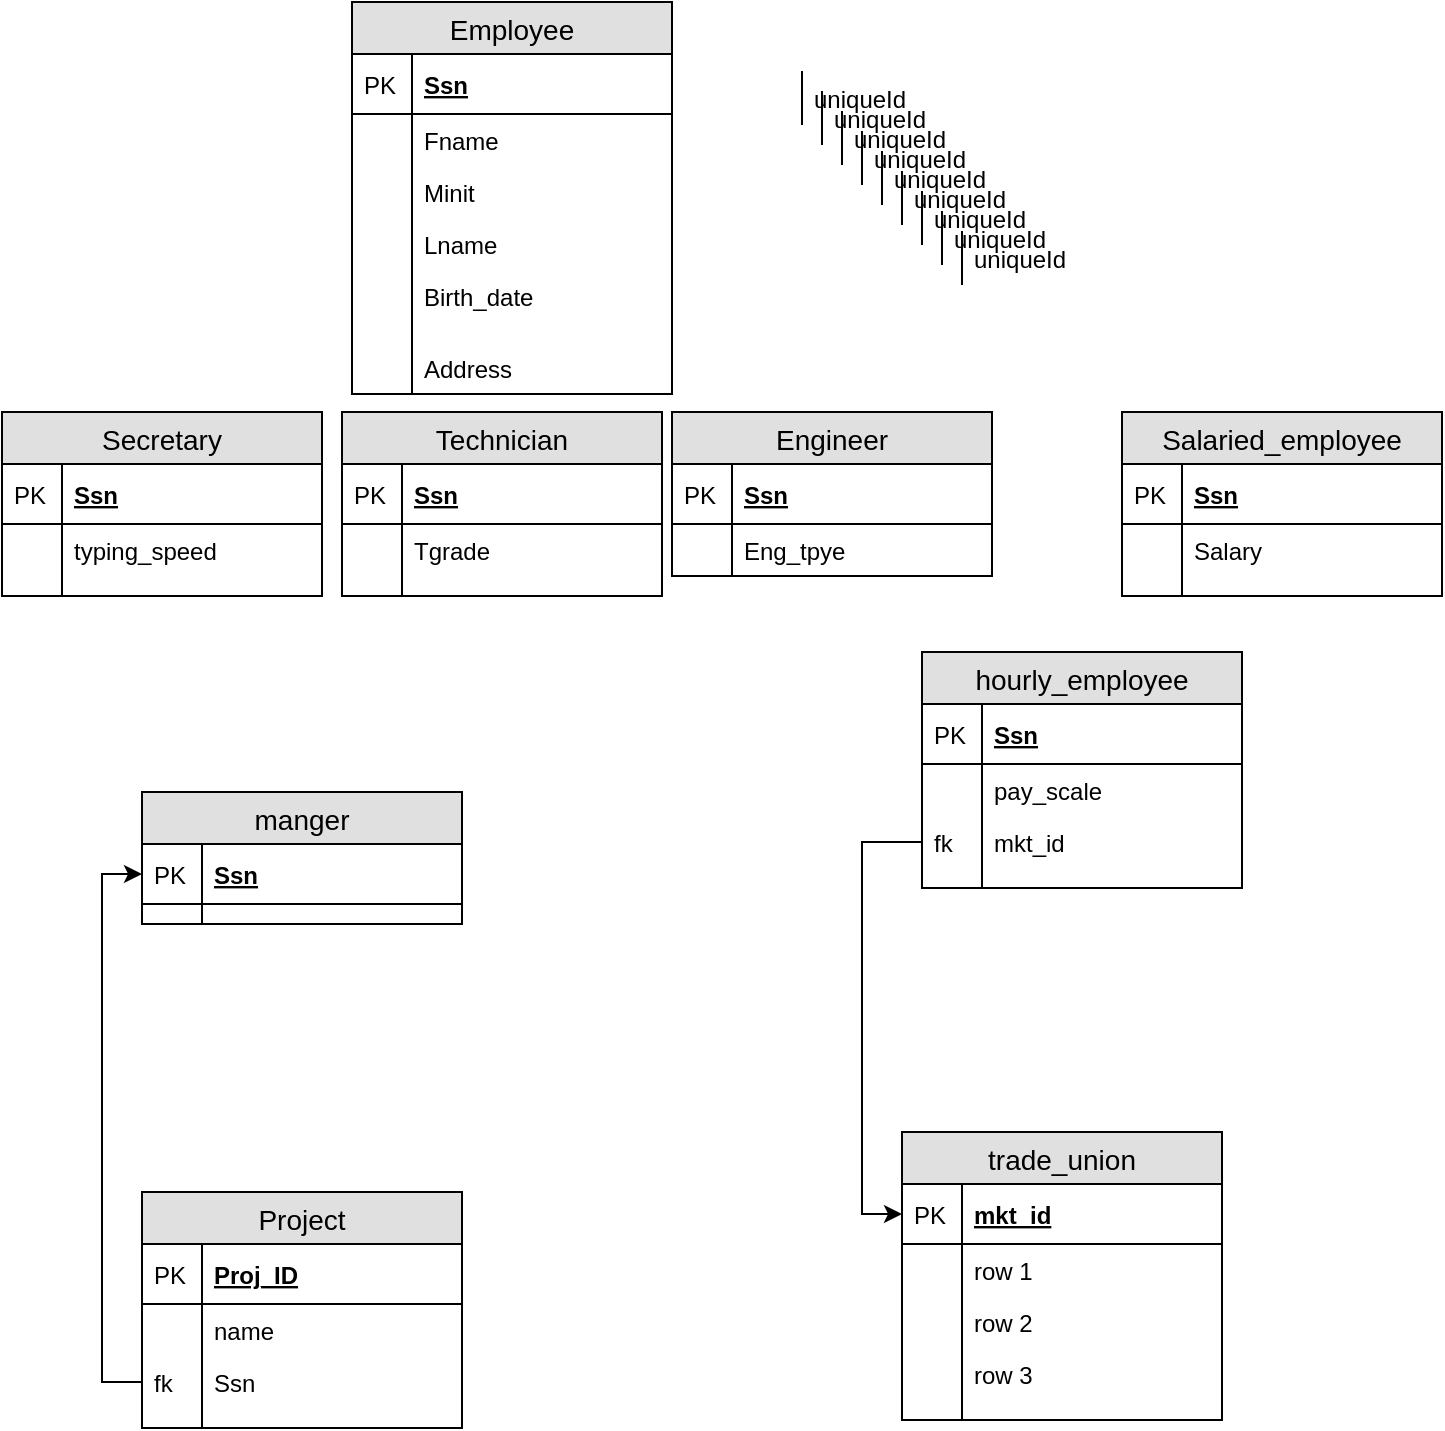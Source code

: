 <mxfile version="12.7.9" type="device"><diagram id="homAjFoGaXwYcUjRiEZt" name="Page-1"><mxGraphModel dx="1221" dy="625" grid="1" gridSize="10" guides="1" tooltips="1" connect="1" arrows="1" fold="1" page="1" pageScale="1" pageWidth="850" pageHeight="1100" math="0" shadow="0"><root><mxCell id="0"/><mxCell id="1" parent="0"/><mxCell id="cnohMmCDXi2GNdeN6Htg-5" value="Employee" style="swimlane;fontStyle=0;childLayout=stackLayout;horizontal=1;startSize=26;fillColor=#e0e0e0;horizontalStack=0;resizeParent=1;resizeParentMax=0;resizeLast=0;collapsible=1;marginBottom=0;swimlaneFillColor=#ffffff;align=center;fontSize=14;" vertex="1" parent="1"><mxGeometry x="185" y="225" width="160" height="196" as="geometry"/></mxCell><mxCell id="cnohMmCDXi2GNdeN6Htg-6" value="Ssn" style="shape=partialRectangle;top=0;left=0;right=0;bottom=1;align=left;verticalAlign=middle;fillColor=none;spacingLeft=34;spacingRight=4;overflow=hidden;rotatable=0;points=[[0,0.5],[1,0.5]];portConstraint=eastwest;dropTarget=0;fontStyle=5;fontSize=12;" vertex="1" parent="cnohMmCDXi2GNdeN6Htg-5"><mxGeometry y="26" width="160" height="30" as="geometry"/></mxCell><mxCell id="cnohMmCDXi2GNdeN6Htg-7" value="PK" style="shape=partialRectangle;top=0;left=0;bottom=0;fillColor=none;align=left;verticalAlign=middle;spacingLeft=4;spacingRight=4;overflow=hidden;rotatable=0;points=[];portConstraint=eastwest;part=1;fontSize=12;" vertex="1" connectable="0" parent="cnohMmCDXi2GNdeN6Htg-6"><mxGeometry width="30" height="30" as="geometry"/></mxCell><mxCell id="cnohMmCDXi2GNdeN6Htg-8" value="Fname" style="shape=partialRectangle;top=0;left=0;right=0;bottom=0;align=left;verticalAlign=top;fillColor=none;spacingLeft=34;spacingRight=4;overflow=hidden;rotatable=0;points=[[0,0.5],[1,0.5]];portConstraint=eastwest;dropTarget=0;fontSize=12;" vertex="1" parent="cnohMmCDXi2GNdeN6Htg-5"><mxGeometry y="56" width="160" height="26" as="geometry"/></mxCell><mxCell id="cnohMmCDXi2GNdeN6Htg-9" value="" style="shape=partialRectangle;top=0;left=0;bottom=0;fillColor=none;align=left;verticalAlign=top;spacingLeft=4;spacingRight=4;overflow=hidden;rotatable=0;points=[];portConstraint=eastwest;part=1;fontSize=12;" vertex="1" connectable="0" parent="cnohMmCDXi2GNdeN6Htg-8"><mxGeometry width="30" height="26" as="geometry"/></mxCell><mxCell id="cnohMmCDXi2GNdeN6Htg-10" value="Minit" style="shape=partialRectangle;top=0;left=0;right=0;bottom=0;align=left;verticalAlign=top;fillColor=none;spacingLeft=34;spacingRight=4;overflow=hidden;rotatable=0;points=[[0,0.5],[1,0.5]];portConstraint=eastwest;dropTarget=0;fontSize=12;" vertex="1" parent="cnohMmCDXi2GNdeN6Htg-5"><mxGeometry y="82" width="160" height="26" as="geometry"/></mxCell><mxCell id="cnohMmCDXi2GNdeN6Htg-11" value="" style="shape=partialRectangle;top=0;left=0;bottom=0;fillColor=none;align=left;verticalAlign=top;spacingLeft=4;spacingRight=4;overflow=hidden;rotatable=0;points=[];portConstraint=eastwest;part=1;fontSize=12;" vertex="1" connectable="0" parent="cnohMmCDXi2GNdeN6Htg-10"><mxGeometry width="30" height="26" as="geometry"/></mxCell><mxCell id="cnohMmCDXi2GNdeN6Htg-12" value="Lname" style="shape=partialRectangle;top=0;left=0;right=0;bottom=0;align=left;verticalAlign=top;fillColor=none;spacingLeft=34;spacingRight=4;overflow=hidden;rotatable=0;points=[[0,0.5],[1,0.5]];portConstraint=eastwest;dropTarget=0;fontSize=12;" vertex="1" parent="cnohMmCDXi2GNdeN6Htg-5"><mxGeometry y="108" width="160" height="26" as="geometry"/></mxCell><mxCell id="cnohMmCDXi2GNdeN6Htg-13" value="" style="shape=partialRectangle;top=0;left=0;bottom=0;fillColor=none;align=left;verticalAlign=top;spacingLeft=4;spacingRight=4;overflow=hidden;rotatable=0;points=[];portConstraint=eastwest;part=1;fontSize=12;" vertex="1" connectable="0" parent="cnohMmCDXi2GNdeN6Htg-12"><mxGeometry width="30" height="26" as="geometry"/></mxCell><mxCell id="cnohMmCDXi2GNdeN6Htg-21" value="Birth_date" style="shape=partialRectangle;top=0;left=0;right=0;bottom=0;align=left;verticalAlign=top;fillColor=none;spacingLeft=34;spacingRight=4;overflow=hidden;rotatable=0;points=[[0,0.5],[1,0.5]];portConstraint=eastwest;dropTarget=0;fontSize=12;" vertex="1" parent="cnohMmCDXi2GNdeN6Htg-5"><mxGeometry y="134" width="160" height="26" as="geometry"/></mxCell><mxCell id="cnohMmCDXi2GNdeN6Htg-22" value="" style="shape=partialRectangle;top=0;left=0;bottom=0;fillColor=none;align=left;verticalAlign=top;spacingLeft=4;spacingRight=4;overflow=hidden;rotatable=0;points=[];portConstraint=eastwest;part=1;fontSize=12;" vertex="1" connectable="0" parent="cnohMmCDXi2GNdeN6Htg-21"><mxGeometry width="30" height="26" as="geometry"/></mxCell><mxCell id="cnohMmCDXi2GNdeN6Htg-14" value="" style="shape=partialRectangle;top=0;left=0;right=0;bottom=0;align=left;verticalAlign=top;fillColor=none;spacingLeft=34;spacingRight=4;overflow=hidden;rotatable=0;points=[[0,0.5],[1,0.5]];portConstraint=eastwest;dropTarget=0;fontSize=12;" vertex="1" parent="cnohMmCDXi2GNdeN6Htg-5"><mxGeometry y="160" width="160" height="10" as="geometry"/></mxCell><mxCell id="cnohMmCDXi2GNdeN6Htg-15" value="" style="shape=partialRectangle;top=0;left=0;bottom=0;fillColor=none;align=left;verticalAlign=top;spacingLeft=4;spacingRight=4;overflow=hidden;rotatable=0;points=[];portConstraint=eastwest;part=1;fontSize=12;" vertex="1" connectable="0" parent="cnohMmCDXi2GNdeN6Htg-14"><mxGeometry width="30" height="10" as="geometry"/></mxCell><mxCell id="cnohMmCDXi2GNdeN6Htg-41" value="Address" style="shape=partialRectangle;top=0;left=0;right=0;bottom=0;align=left;verticalAlign=top;fillColor=none;spacingLeft=34;spacingRight=4;overflow=hidden;rotatable=0;points=[[0,0.5],[1,0.5]];portConstraint=eastwest;dropTarget=0;fontSize=12;" vertex="1" parent="cnohMmCDXi2GNdeN6Htg-5"><mxGeometry y="170" width="160" height="26" as="geometry"/></mxCell><mxCell id="cnohMmCDXi2GNdeN6Htg-42" value="" style="shape=partialRectangle;top=0;left=0;bottom=0;fillColor=none;align=left;verticalAlign=top;spacingLeft=4;spacingRight=4;overflow=hidden;rotatable=0;points=[];portConstraint=eastwest;part=1;fontSize=12;" vertex="1" connectable="0" parent="cnohMmCDXi2GNdeN6Htg-41"><mxGeometry width="30" height="26" as="geometry"/></mxCell><mxCell id="cnohMmCDXi2GNdeN6Htg-23" value="uniqueId" style="shape=partialRectangle;top=0;left=0;right=0;bottom=0;align=left;verticalAlign=top;fillColor=none;spacingLeft=34;spacingRight=4;overflow=hidden;rotatable=0;points=[[0,0.5],[1,0.5]];portConstraint=eastwest;dropTarget=0;fontSize=12;" vertex="1" parent="1"><mxGeometry x="380" y="260" width="90" height="26" as="geometry"/></mxCell><mxCell id="cnohMmCDXi2GNdeN6Htg-24" value="" style="shape=partialRectangle;top=0;left=0;bottom=0;fillColor=none;align=left;verticalAlign=top;spacingLeft=4;spacingRight=4;overflow=hidden;rotatable=0;points=[];portConstraint=eastwest;part=1;fontSize=12;" vertex="1" connectable="0" parent="cnohMmCDXi2GNdeN6Htg-23"><mxGeometry width="30" height="26" as="geometry"/></mxCell><mxCell id="cnohMmCDXi2GNdeN6Htg-25" value="uniqueId" style="shape=partialRectangle;top=0;left=0;right=0;bottom=0;align=left;verticalAlign=top;fillColor=none;spacingLeft=34;spacingRight=4;overflow=hidden;rotatable=0;points=[[0,0.5],[1,0.5]];portConstraint=eastwest;dropTarget=0;fontSize=12;" vertex="1" parent="1"><mxGeometry x="390" y="270" width="90" height="26" as="geometry"/></mxCell><mxCell id="cnohMmCDXi2GNdeN6Htg-26" value="" style="shape=partialRectangle;top=0;left=0;bottom=0;fillColor=none;align=left;verticalAlign=top;spacingLeft=4;spacingRight=4;overflow=hidden;rotatable=0;points=[];portConstraint=eastwest;part=1;fontSize=12;" vertex="1" connectable="0" parent="cnohMmCDXi2GNdeN6Htg-25"><mxGeometry width="30" height="26" as="geometry"/></mxCell><mxCell id="cnohMmCDXi2GNdeN6Htg-27" value="uniqueId" style="shape=partialRectangle;top=0;left=0;right=0;bottom=0;align=left;verticalAlign=top;fillColor=none;spacingLeft=34;spacingRight=4;overflow=hidden;rotatable=0;points=[[0,0.5],[1,0.5]];portConstraint=eastwest;dropTarget=0;fontSize=12;" vertex="1" parent="1"><mxGeometry x="400" y="280" width="90" height="26" as="geometry"/></mxCell><mxCell id="cnohMmCDXi2GNdeN6Htg-28" value="" style="shape=partialRectangle;top=0;left=0;bottom=0;fillColor=none;align=left;verticalAlign=top;spacingLeft=4;spacingRight=4;overflow=hidden;rotatable=0;points=[];portConstraint=eastwest;part=1;fontSize=12;" vertex="1" connectable="0" parent="cnohMmCDXi2GNdeN6Htg-27"><mxGeometry width="30" height="26" as="geometry"/></mxCell><mxCell id="cnohMmCDXi2GNdeN6Htg-29" value="uniqueId" style="shape=partialRectangle;top=0;left=0;right=0;bottom=0;align=left;verticalAlign=top;fillColor=none;spacingLeft=34;spacingRight=4;overflow=hidden;rotatable=0;points=[[0,0.5],[1,0.5]];portConstraint=eastwest;dropTarget=0;fontSize=12;" vertex="1" parent="1"><mxGeometry x="410" y="290" width="90" height="26" as="geometry"/></mxCell><mxCell id="cnohMmCDXi2GNdeN6Htg-30" value="" style="shape=partialRectangle;top=0;left=0;bottom=0;fillColor=none;align=left;verticalAlign=top;spacingLeft=4;spacingRight=4;overflow=hidden;rotatable=0;points=[];portConstraint=eastwest;part=1;fontSize=12;" vertex="1" connectable="0" parent="cnohMmCDXi2GNdeN6Htg-29"><mxGeometry width="30" height="26" as="geometry"/></mxCell><mxCell id="cnohMmCDXi2GNdeN6Htg-31" value="uniqueId" style="shape=partialRectangle;top=0;left=0;right=0;bottom=0;align=left;verticalAlign=top;fillColor=none;spacingLeft=34;spacingRight=4;overflow=hidden;rotatable=0;points=[[0,0.5],[1,0.5]];portConstraint=eastwest;dropTarget=0;fontSize=12;" vertex="1" parent="1"><mxGeometry x="420" y="300" width="90" height="26" as="geometry"/></mxCell><mxCell id="cnohMmCDXi2GNdeN6Htg-32" value="" style="shape=partialRectangle;top=0;left=0;bottom=0;fillColor=none;align=left;verticalAlign=top;spacingLeft=4;spacingRight=4;overflow=hidden;rotatable=0;points=[];portConstraint=eastwest;part=1;fontSize=12;" vertex="1" connectable="0" parent="cnohMmCDXi2GNdeN6Htg-31"><mxGeometry width="30" height="26" as="geometry"/></mxCell><mxCell id="cnohMmCDXi2GNdeN6Htg-33" value="uniqueId" style="shape=partialRectangle;top=0;left=0;right=0;bottom=0;align=left;verticalAlign=top;fillColor=none;spacingLeft=34;spacingRight=4;overflow=hidden;rotatable=0;points=[[0,0.5],[1,0.5]];portConstraint=eastwest;dropTarget=0;fontSize=12;" vertex="1" parent="1"><mxGeometry x="430" y="310" width="90" height="26" as="geometry"/></mxCell><mxCell id="cnohMmCDXi2GNdeN6Htg-34" value="" style="shape=partialRectangle;top=0;left=0;bottom=0;fillColor=none;align=left;verticalAlign=top;spacingLeft=4;spacingRight=4;overflow=hidden;rotatable=0;points=[];portConstraint=eastwest;part=1;fontSize=12;" vertex="1" connectable="0" parent="cnohMmCDXi2GNdeN6Htg-33"><mxGeometry width="30" height="26" as="geometry"/></mxCell><mxCell id="cnohMmCDXi2GNdeN6Htg-35" value="uniqueId" style="shape=partialRectangle;top=0;left=0;right=0;bottom=0;align=left;verticalAlign=top;fillColor=none;spacingLeft=34;spacingRight=4;overflow=hidden;rotatable=0;points=[[0,0.5],[1,0.5]];portConstraint=eastwest;dropTarget=0;fontSize=12;" vertex="1" parent="1"><mxGeometry x="440" y="320" width="90" height="26" as="geometry"/></mxCell><mxCell id="cnohMmCDXi2GNdeN6Htg-36" value="" style="shape=partialRectangle;top=0;left=0;bottom=0;fillColor=none;align=left;verticalAlign=top;spacingLeft=4;spacingRight=4;overflow=hidden;rotatable=0;points=[];portConstraint=eastwest;part=1;fontSize=12;" vertex="1" connectable="0" parent="cnohMmCDXi2GNdeN6Htg-35"><mxGeometry width="30" height="26" as="geometry"/></mxCell><mxCell id="cnohMmCDXi2GNdeN6Htg-37" value="uniqueId" style="shape=partialRectangle;top=0;left=0;right=0;bottom=0;align=left;verticalAlign=top;fillColor=none;spacingLeft=34;spacingRight=4;overflow=hidden;rotatable=0;points=[[0,0.5],[1,0.5]];portConstraint=eastwest;dropTarget=0;fontSize=12;" vertex="1" parent="1"><mxGeometry x="450" y="330" width="90" height="26" as="geometry"/></mxCell><mxCell id="cnohMmCDXi2GNdeN6Htg-38" value="" style="shape=partialRectangle;top=0;left=0;bottom=0;fillColor=none;align=left;verticalAlign=top;spacingLeft=4;spacingRight=4;overflow=hidden;rotatable=0;points=[];portConstraint=eastwest;part=1;fontSize=12;" vertex="1" connectable="0" parent="cnohMmCDXi2GNdeN6Htg-37"><mxGeometry width="30" height="26" as="geometry"/></mxCell><mxCell id="cnohMmCDXi2GNdeN6Htg-39" value="uniqueId" style="shape=partialRectangle;top=0;left=0;right=0;bottom=0;align=left;verticalAlign=top;fillColor=none;spacingLeft=34;spacingRight=4;overflow=hidden;rotatable=0;points=[[0,0.5],[1,0.5]];portConstraint=eastwest;dropTarget=0;fontSize=12;" vertex="1" parent="1"><mxGeometry x="460" y="340" width="90" height="26" as="geometry"/></mxCell><mxCell id="cnohMmCDXi2GNdeN6Htg-40" value="" style="shape=partialRectangle;top=0;left=0;bottom=0;fillColor=none;align=left;verticalAlign=top;spacingLeft=4;spacingRight=4;overflow=hidden;rotatable=0;points=[];portConstraint=eastwest;part=1;fontSize=12;" vertex="1" connectable="0" parent="cnohMmCDXi2GNdeN6Htg-39"><mxGeometry width="30" height="26" as="geometry"/></mxCell><mxCell id="cnohMmCDXi2GNdeN6Htg-43" value="Secretary" style="swimlane;fontStyle=0;childLayout=stackLayout;horizontal=1;startSize=26;fillColor=#e0e0e0;horizontalStack=0;resizeParent=1;resizeParentMax=0;resizeLast=0;collapsible=1;marginBottom=0;swimlaneFillColor=#ffffff;align=center;fontSize=14;" vertex="1" parent="1"><mxGeometry x="10" y="430" width="160" height="92" as="geometry"/></mxCell><mxCell id="cnohMmCDXi2GNdeN6Htg-44" value="Ssn" style="shape=partialRectangle;top=0;left=0;right=0;bottom=1;align=left;verticalAlign=middle;fillColor=none;spacingLeft=34;spacingRight=4;overflow=hidden;rotatable=0;points=[[0,0.5],[1,0.5]];portConstraint=eastwest;dropTarget=0;fontStyle=5;fontSize=12;" vertex="1" parent="cnohMmCDXi2GNdeN6Htg-43"><mxGeometry y="26" width="160" height="30" as="geometry"/></mxCell><mxCell id="cnohMmCDXi2GNdeN6Htg-45" value="PK" style="shape=partialRectangle;top=0;left=0;bottom=0;fillColor=none;align=left;verticalAlign=middle;spacingLeft=4;spacingRight=4;overflow=hidden;rotatable=0;points=[];portConstraint=eastwest;part=1;fontSize=12;" vertex="1" connectable="0" parent="cnohMmCDXi2GNdeN6Htg-44"><mxGeometry width="30" height="30" as="geometry"/></mxCell><mxCell id="cnohMmCDXi2GNdeN6Htg-46" value="typing_speed" style="shape=partialRectangle;top=0;left=0;right=0;bottom=0;align=left;verticalAlign=top;fillColor=none;spacingLeft=34;spacingRight=4;overflow=hidden;rotatable=0;points=[[0,0.5],[1,0.5]];portConstraint=eastwest;dropTarget=0;fontSize=12;" vertex="1" parent="cnohMmCDXi2GNdeN6Htg-43"><mxGeometry y="56" width="160" height="26" as="geometry"/></mxCell><mxCell id="cnohMmCDXi2GNdeN6Htg-47" value="" style="shape=partialRectangle;top=0;left=0;bottom=0;fillColor=none;align=left;verticalAlign=top;spacingLeft=4;spacingRight=4;overflow=hidden;rotatable=0;points=[];portConstraint=eastwest;part=1;fontSize=12;" vertex="1" connectable="0" parent="cnohMmCDXi2GNdeN6Htg-46"><mxGeometry width="30" height="26" as="geometry"/></mxCell><mxCell id="cnohMmCDXi2GNdeN6Htg-52" value="" style="shape=partialRectangle;top=0;left=0;right=0;bottom=0;align=left;verticalAlign=top;fillColor=none;spacingLeft=34;spacingRight=4;overflow=hidden;rotatable=0;points=[[0,0.5],[1,0.5]];portConstraint=eastwest;dropTarget=0;fontSize=12;" vertex="1" parent="cnohMmCDXi2GNdeN6Htg-43"><mxGeometry y="82" width="160" height="10" as="geometry"/></mxCell><mxCell id="cnohMmCDXi2GNdeN6Htg-53" value="" style="shape=partialRectangle;top=0;left=0;bottom=0;fillColor=none;align=left;verticalAlign=top;spacingLeft=4;spacingRight=4;overflow=hidden;rotatable=0;points=[];portConstraint=eastwest;part=1;fontSize=12;" vertex="1" connectable="0" parent="cnohMmCDXi2GNdeN6Htg-52"><mxGeometry width="30" height="10" as="geometry"/></mxCell><mxCell id="cnohMmCDXi2GNdeN6Htg-54" value="Technician" style="swimlane;fontStyle=0;childLayout=stackLayout;horizontal=1;startSize=26;fillColor=#e0e0e0;horizontalStack=0;resizeParent=1;resizeParentMax=0;resizeLast=0;collapsible=1;marginBottom=0;swimlaneFillColor=#ffffff;align=center;fontSize=14;" vertex="1" parent="1"><mxGeometry x="180" y="430" width="160" height="92" as="geometry"/></mxCell><mxCell id="cnohMmCDXi2GNdeN6Htg-55" value="Ssn" style="shape=partialRectangle;top=0;left=0;right=0;bottom=1;align=left;verticalAlign=middle;fillColor=none;spacingLeft=34;spacingRight=4;overflow=hidden;rotatable=0;points=[[0,0.5],[1,0.5]];portConstraint=eastwest;dropTarget=0;fontStyle=5;fontSize=12;" vertex="1" parent="cnohMmCDXi2GNdeN6Htg-54"><mxGeometry y="26" width="160" height="30" as="geometry"/></mxCell><mxCell id="cnohMmCDXi2GNdeN6Htg-56" value="PK" style="shape=partialRectangle;top=0;left=0;bottom=0;fillColor=none;align=left;verticalAlign=middle;spacingLeft=4;spacingRight=4;overflow=hidden;rotatable=0;points=[];portConstraint=eastwest;part=1;fontSize=12;" vertex="1" connectable="0" parent="cnohMmCDXi2GNdeN6Htg-55"><mxGeometry width="30" height="30" as="geometry"/></mxCell><mxCell id="cnohMmCDXi2GNdeN6Htg-57" value="Tgrade" style="shape=partialRectangle;top=0;left=0;right=0;bottom=0;align=left;verticalAlign=top;fillColor=none;spacingLeft=34;spacingRight=4;overflow=hidden;rotatable=0;points=[[0,0.5],[1,0.5]];portConstraint=eastwest;dropTarget=0;fontSize=12;" vertex="1" parent="cnohMmCDXi2GNdeN6Htg-54"><mxGeometry y="56" width="160" height="26" as="geometry"/></mxCell><mxCell id="cnohMmCDXi2GNdeN6Htg-58" value="" style="shape=partialRectangle;top=0;left=0;bottom=0;fillColor=none;align=left;verticalAlign=top;spacingLeft=4;spacingRight=4;overflow=hidden;rotatable=0;points=[];portConstraint=eastwest;part=1;fontSize=12;" vertex="1" connectable="0" parent="cnohMmCDXi2GNdeN6Htg-57"><mxGeometry width="30" height="26" as="geometry"/></mxCell><mxCell id="cnohMmCDXi2GNdeN6Htg-63" value="" style="shape=partialRectangle;top=0;left=0;right=0;bottom=0;align=left;verticalAlign=top;fillColor=none;spacingLeft=34;spacingRight=4;overflow=hidden;rotatable=0;points=[[0,0.5],[1,0.5]];portConstraint=eastwest;dropTarget=0;fontSize=12;" vertex="1" parent="cnohMmCDXi2GNdeN6Htg-54"><mxGeometry y="82" width="160" height="10" as="geometry"/></mxCell><mxCell id="cnohMmCDXi2GNdeN6Htg-64" value="" style="shape=partialRectangle;top=0;left=0;bottom=0;fillColor=none;align=left;verticalAlign=top;spacingLeft=4;spacingRight=4;overflow=hidden;rotatable=0;points=[];portConstraint=eastwest;part=1;fontSize=12;" vertex="1" connectable="0" parent="cnohMmCDXi2GNdeN6Htg-63"><mxGeometry width="30" height="10" as="geometry"/></mxCell><mxCell id="cnohMmCDXi2GNdeN6Htg-65" value="Engineer" style="swimlane;fontStyle=0;childLayout=stackLayout;horizontal=1;startSize=26;fillColor=#e0e0e0;horizontalStack=0;resizeParent=1;resizeParentMax=0;resizeLast=0;collapsible=1;marginBottom=0;swimlaneFillColor=#ffffff;align=center;fontSize=14;" vertex="1" parent="1"><mxGeometry x="345" y="430" width="160" height="82" as="geometry"/></mxCell><mxCell id="cnohMmCDXi2GNdeN6Htg-66" value="Ssn" style="shape=partialRectangle;top=0;left=0;right=0;bottom=1;align=left;verticalAlign=middle;fillColor=none;spacingLeft=34;spacingRight=4;overflow=hidden;rotatable=0;points=[[0,0.5],[1,0.5]];portConstraint=eastwest;dropTarget=0;fontStyle=5;fontSize=12;" vertex="1" parent="cnohMmCDXi2GNdeN6Htg-65"><mxGeometry y="26" width="160" height="30" as="geometry"/></mxCell><mxCell id="cnohMmCDXi2GNdeN6Htg-67" value="PK" style="shape=partialRectangle;top=0;left=0;bottom=0;fillColor=none;align=left;verticalAlign=middle;spacingLeft=4;spacingRight=4;overflow=hidden;rotatable=0;points=[];portConstraint=eastwest;part=1;fontSize=12;" vertex="1" connectable="0" parent="cnohMmCDXi2GNdeN6Htg-66"><mxGeometry width="30" height="30" as="geometry"/></mxCell><mxCell id="cnohMmCDXi2GNdeN6Htg-68" value="Eng_tpye" style="shape=partialRectangle;top=0;left=0;right=0;bottom=0;align=left;verticalAlign=top;fillColor=none;spacingLeft=34;spacingRight=4;overflow=hidden;rotatable=0;points=[[0,0.5],[1,0.5]];portConstraint=eastwest;dropTarget=0;fontSize=12;" vertex="1" parent="cnohMmCDXi2GNdeN6Htg-65"><mxGeometry y="56" width="160" height="26" as="geometry"/></mxCell><mxCell id="cnohMmCDXi2GNdeN6Htg-69" value="" style="shape=partialRectangle;top=0;left=0;bottom=0;fillColor=none;align=left;verticalAlign=top;spacingLeft=4;spacingRight=4;overflow=hidden;rotatable=0;points=[];portConstraint=eastwest;part=1;fontSize=12;" vertex="1" connectable="0" parent="cnohMmCDXi2GNdeN6Htg-68"><mxGeometry width="30" height="26" as="geometry"/></mxCell><mxCell id="cnohMmCDXi2GNdeN6Htg-80" value="Salaried_employee" style="swimlane;fontStyle=0;childLayout=stackLayout;horizontal=1;startSize=26;fillColor=#e0e0e0;horizontalStack=0;resizeParent=1;resizeParentMax=0;resizeLast=0;collapsible=1;marginBottom=0;swimlaneFillColor=#ffffff;align=center;fontSize=14;" vertex="1" parent="1"><mxGeometry x="570" y="430" width="160" height="92" as="geometry"/></mxCell><mxCell id="cnohMmCDXi2GNdeN6Htg-81" value="Ssn" style="shape=partialRectangle;top=0;left=0;right=0;bottom=1;align=left;verticalAlign=middle;fillColor=none;spacingLeft=34;spacingRight=4;overflow=hidden;rotatable=0;points=[[0,0.5],[1,0.5]];portConstraint=eastwest;dropTarget=0;fontStyle=5;fontSize=12;" vertex="1" parent="cnohMmCDXi2GNdeN6Htg-80"><mxGeometry y="26" width="160" height="30" as="geometry"/></mxCell><mxCell id="cnohMmCDXi2GNdeN6Htg-82" value="PK" style="shape=partialRectangle;top=0;left=0;bottom=0;fillColor=none;align=left;verticalAlign=middle;spacingLeft=4;spacingRight=4;overflow=hidden;rotatable=0;points=[];portConstraint=eastwest;part=1;fontSize=12;" vertex="1" connectable="0" parent="cnohMmCDXi2GNdeN6Htg-81"><mxGeometry width="30" height="30" as="geometry"/></mxCell><mxCell id="cnohMmCDXi2GNdeN6Htg-83" value="Salary" style="shape=partialRectangle;top=0;left=0;right=0;bottom=0;align=left;verticalAlign=top;fillColor=none;spacingLeft=34;spacingRight=4;overflow=hidden;rotatable=0;points=[[0,0.5],[1,0.5]];portConstraint=eastwest;dropTarget=0;fontSize=12;" vertex="1" parent="cnohMmCDXi2GNdeN6Htg-80"><mxGeometry y="56" width="160" height="26" as="geometry"/></mxCell><mxCell id="cnohMmCDXi2GNdeN6Htg-84" value="" style="shape=partialRectangle;top=0;left=0;bottom=0;fillColor=none;align=left;verticalAlign=top;spacingLeft=4;spacingRight=4;overflow=hidden;rotatable=0;points=[];portConstraint=eastwest;part=1;fontSize=12;" vertex="1" connectable="0" parent="cnohMmCDXi2GNdeN6Htg-83"><mxGeometry width="30" height="26" as="geometry"/></mxCell><mxCell id="cnohMmCDXi2GNdeN6Htg-89" value="" style="shape=partialRectangle;top=0;left=0;right=0;bottom=0;align=left;verticalAlign=top;fillColor=none;spacingLeft=34;spacingRight=4;overflow=hidden;rotatable=0;points=[[0,0.5],[1,0.5]];portConstraint=eastwest;dropTarget=0;fontSize=12;" vertex="1" parent="cnohMmCDXi2GNdeN6Htg-80"><mxGeometry y="82" width="160" height="10" as="geometry"/></mxCell><mxCell id="cnohMmCDXi2GNdeN6Htg-90" value="" style="shape=partialRectangle;top=0;left=0;bottom=0;fillColor=none;align=left;verticalAlign=top;spacingLeft=4;spacingRight=4;overflow=hidden;rotatable=0;points=[];portConstraint=eastwest;part=1;fontSize=12;" vertex="1" connectable="0" parent="cnohMmCDXi2GNdeN6Htg-89"><mxGeometry width="30" height="10" as="geometry"/></mxCell><mxCell id="cnohMmCDXi2GNdeN6Htg-91" value="hourly_employee" style="swimlane;fontStyle=0;childLayout=stackLayout;horizontal=1;startSize=26;fillColor=#e0e0e0;horizontalStack=0;resizeParent=1;resizeParentMax=0;resizeLast=0;collapsible=1;marginBottom=0;swimlaneFillColor=#ffffff;align=center;fontSize=14;" vertex="1" parent="1"><mxGeometry x="470" y="550" width="160" height="118" as="geometry"/></mxCell><mxCell id="cnohMmCDXi2GNdeN6Htg-92" value="Ssn" style="shape=partialRectangle;top=0;left=0;right=0;bottom=1;align=left;verticalAlign=middle;fillColor=none;spacingLeft=34;spacingRight=4;overflow=hidden;rotatable=0;points=[[0,0.5],[1,0.5]];portConstraint=eastwest;dropTarget=0;fontStyle=5;fontSize=12;" vertex="1" parent="cnohMmCDXi2GNdeN6Htg-91"><mxGeometry y="26" width="160" height="30" as="geometry"/></mxCell><mxCell id="cnohMmCDXi2GNdeN6Htg-93" value="PK" style="shape=partialRectangle;top=0;left=0;bottom=0;fillColor=none;align=left;verticalAlign=middle;spacingLeft=4;spacingRight=4;overflow=hidden;rotatable=0;points=[];portConstraint=eastwest;part=1;fontSize=12;" vertex="1" connectable="0" parent="cnohMmCDXi2GNdeN6Htg-92"><mxGeometry width="30" height="30" as="geometry"/></mxCell><mxCell id="cnohMmCDXi2GNdeN6Htg-94" value="pay_scale" style="shape=partialRectangle;top=0;left=0;right=0;bottom=0;align=left;verticalAlign=top;fillColor=none;spacingLeft=34;spacingRight=4;overflow=hidden;rotatable=0;points=[[0,0.5],[1,0.5]];portConstraint=eastwest;dropTarget=0;fontSize=12;" vertex="1" parent="cnohMmCDXi2GNdeN6Htg-91"><mxGeometry y="56" width="160" height="26" as="geometry"/></mxCell><mxCell id="cnohMmCDXi2GNdeN6Htg-95" value="" style="shape=partialRectangle;top=0;left=0;bottom=0;fillColor=none;align=left;verticalAlign=top;spacingLeft=4;spacingRight=4;overflow=hidden;rotatable=0;points=[];portConstraint=eastwest;part=1;fontSize=12;" vertex="1" connectable="0" parent="cnohMmCDXi2GNdeN6Htg-94"><mxGeometry width="30" height="26" as="geometry"/></mxCell><mxCell id="cnohMmCDXi2GNdeN6Htg-96" value="mkt_id" style="shape=partialRectangle;top=0;left=0;right=0;bottom=0;align=left;verticalAlign=top;fillColor=none;spacingLeft=34;spacingRight=4;overflow=hidden;rotatable=0;points=[[0,0.5],[1,0.5]];portConstraint=eastwest;dropTarget=0;fontSize=12;" vertex="1" parent="cnohMmCDXi2GNdeN6Htg-91"><mxGeometry y="82" width="160" height="26" as="geometry"/></mxCell><mxCell id="cnohMmCDXi2GNdeN6Htg-97" value="fk" style="shape=partialRectangle;top=0;left=0;bottom=0;fillColor=none;align=left;verticalAlign=top;spacingLeft=4;spacingRight=4;overflow=hidden;rotatable=0;points=[];portConstraint=eastwest;part=1;fontSize=12;" vertex="1" connectable="0" parent="cnohMmCDXi2GNdeN6Htg-96"><mxGeometry width="30" height="26" as="geometry"/></mxCell><mxCell id="cnohMmCDXi2GNdeN6Htg-100" value="" style="shape=partialRectangle;top=0;left=0;right=0;bottom=0;align=left;verticalAlign=top;fillColor=none;spacingLeft=34;spacingRight=4;overflow=hidden;rotatable=0;points=[[0,0.5],[1,0.5]];portConstraint=eastwest;dropTarget=0;fontSize=12;" vertex="1" parent="cnohMmCDXi2GNdeN6Htg-91"><mxGeometry y="108" width="160" height="10" as="geometry"/></mxCell><mxCell id="cnohMmCDXi2GNdeN6Htg-101" value="" style="shape=partialRectangle;top=0;left=0;bottom=0;fillColor=none;align=left;verticalAlign=top;spacingLeft=4;spacingRight=4;overflow=hidden;rotatable=0;points=[];portConstraint=eastwest;part=1;fontSize=12;" vertex="1" connectable="0" parent="cnohMmCDXi2GNdeN6Htg-100"><mxGeometry width="30" height="10" as="geometry"/></mxCell><mxCell id="cnohMmCDXi2GNdeN6Htg-102" value="trade_union" style="swimlane;fontStyle=0;childLayout=stackLayout;horizontal=1;startSize=26;fillColor=#e0e0e0;horizontalStack=0;resizeParent=1;resizeParentMax=0;resizeLast=0;collapsible=1;marginBottom=0;swimlaneFillColor=#ffffff;align=center;fontSize=14;" vertex="1" parent="1"><mxGeometry x="460" y="790" width="160" height="144" as="geometry"/></mxCell><mxCell id="cnohMmCDXi2GNdeN6Htg-103" value="mkt_id" style="shape=partialRectangle;top=0;left=0;right=0;bottom=1;align=left;verticalAlign=middle;fillColor=none;spacingLeft=34;spacingRight=4;overflow=hidden;rotatable=0;points=[[0,0.5],[1,0.5]];portConstraint=eastwest;dropTarget=0;fontStyle=5;fontSize=12;" vertex="1" parent="cnohMmCDXi2GNdeN6Htg-102"><mxGeometry y="26" width="160" height="30" as="geometry"/></mxCell><mxCell id="cnohMmCDXi2GNdeN6Htg-104" value="PK" style="shape=partialRectangle;top=0;left=0;bottom=0;fillColor=none;align=left;verticalAlign=middle;spacingLeft=4;spacingRight=4;overflow=hidden;rotatable=0;points=[];portConstraint=eastwest;part=1;fontSize=12;" vertex="1" connectable="0" parent="cnohMmCDXi2GNdeN6Htg-103"><mxGeometry width="30" height="30" as="geometry"/></mxCell><mxCell id="cnohMmCDXi2GNdeN6Htg-105" value="row 1" style="shape=partialRectangle;top=0;left=0;right=0;bottom=0;align=left;verticalAlign=top;fillColor=none;spacingLeft=34;spacingRight=4;overflow=hidden;rotatable=0;points=[[0,0.5],[1,0.5]];portConstraint=eastwest;dropTarget=0;fontSize=12;" vertex="1" parent="cnohMmCDXi2GNdeN6Htg-102"><mxGeometry y="56" width="160" height="26" as="geometry"/></mxCell><mxCell id="cnohMmCDXi2GNdeN6Htg-106" value="" style="shape=partialRectangle;top=0;left=0;bottom=0;fillColor=none;align=left;verticalAlign=top;spacingLeft=4;spacingRight=4;overflow=hidden;rotatable=0;points=[];portConstraint=eastwest;part=1;fontSize=12;" vertex="1" connectable="0" parent="cnohMmCDXi2GNdeN6Htg-105"><mxGeometry width="30" height="26" as="geometry"/></mxCell><mxCell id="cnohMmCDXi2GNdeN6Htg-107" value="row 2" style="shape=partialRectangle;top=0;left=0;right=0;bottom=0;align=left;verticalAlign=top;fillColor=none;spacingLeft=34;spacingRight=4;overflow=hidden;rotatable=0;points=[[0,0.5],[1,0.5]];portConstraint=eastwest;dropTarget=0;fontSize=12;" vertex="1" parent="cnohMmCDXi2GNdeN6Htg-102"><mxGeometry y="82" width="160" height="26" as="geometry"/></mxCell><mxCell id="cnohMmCDXi2GNdeN6Htg-108" value="" style="shape=partialRectangle;top=0;left=0;bottom=0;fillColor=none;align=left;verticalAlign=top;spacingLeft=4;spacingRight=4;overflow=hidden;rotatable=0;points=[];portConstraint=eastwest;part=1;fontSize=12;" vertex="1" connectable="0" parent="cnohMmCDXi2GNdeN6Htg-107"><mxGeometry width="30" height="26" as="geometry"/></mxCell><mxCell id="cnohMmCDXi2GNdeN6Htg-109" value="row 3" style="shape=partialRectangle;top=0;left=0;right=0;bottom=0;align=left;verticalAlign=top;fillColor=none;spacingLeft=34;spacingRight=4;overflow=hidden;rotatable=0;points=[[0,0.5],[1,0.5]];portConstraint=eastwest;dropTarget=0;fontSize=12;" vertex="1" parent="cnohMmCDXi2GNdeN6Htg-102"><mxGeometry y="108" width="160" height="26" as="geometry"/></mxCell><mxCell id="cnohMmCDXi2GNdeN6Htg-110" value="" style="shape=partialRectangle;top=0;left=0;bottom=0;fillColor=none;align=left;verticalAlign=top;spacingLeft=4;spacingRight=4;overflow=hidden;rotatable=0;points=[];portConstraint=eastwest;part=1;fontSize=12;" vertex="1" connectable="0" parent="cnohMmCDXi2GNdeN6Htg-109"><mxGeometry width="30" height="26" as="geometry"/></mxCell><mxCell id="cnohMmCDXi2GNdeN6Htg-111" value="" style="shape=partialRectangle;top=0;left=0;right=0;bottom=0;align=left;verticalAlign=top;fillColor=none;spacingLeft=34;spacingRight=4;overflow=hidden;rotatable=0;points=[[0,0.5],[1,0.5]];portConstraint=eastwest;dropTarget=0;fontSize=12;" vertex="1" parent="cnohMmCDXi2GNdeN6Htg-102"><mxGeometry y="134" width="160" height="10" as="geometry"/></mxCell><mxCell id="cnohMmCDXi2GNdeN6Htg-112" value="" style="shape=partialRectangle;top=0;left=0;bottom=0;fillColor=none;align=left;verticalAlign=top;spacingLeft=4;spacingRight=4;overflow=hidden;rotatable=0;points=[];portConstraint=eastwest;part=1;fontSize=12;" vertex="1" connectable="0" parent="cnohMmCDXi2GNdeN6Htg-111"><mxGeometry width="30" height="10" as="geometry"/></mxCell><mxCell id="cnohMmCDXi2GNdeN6Htg-113" style="edgeStyle=orthogonalEdgeStyle;rounded=0;orthogonalLoop=1;jettySize=auto;html=1;entryX=0;entryY=0.5;entryDx=0;entryDy=0;" edge="1" parent="1" source="cnohMmCDXi2GNdeN6Htg-96" target="cnohMmCDXi2GNdeN6Htg-103"><mxGeometry relative="1" as="geometry"/></mxCell><mxCell id="cnohMmCDXi2GNdeN6Htg-114" value="manger" style="swimlane;fontStyle=0;childLayout=stackLayout;horizontal=1;startSize=26;fillColor=#e0e0e0;horizontalStack=0;resizeParent=1;resizeParentMax=0;resizeLast=0;collapsible=1;marginBottom=0;swimlaneFillColor=#ffffff;align=center;fontSize=14;" vertex="1" parent="1"><mxGeometry x="80" y="620" width="160" height="66" as="geometry"/></mxCell><mxCell id="cnohMmCDXi2GNdeN6Htg-115" value="Ssn" style="shape=partialRectangle;top=0;left=0;right=0;bottom=1;align=left;verticalAlign=middle;fillColor=none;spacingLeft=34;spacingRight=4;overflow=hidden;rotatable=0;points=[[0,0.5],[1,0.5]];portConstraint=eastwest;dropTarget=0;fontStyle=5;fontSize=12;" vertex="1" parent="cnohMmCDXi2GNdeN6Htg-114"><mxGeometry y="26" width="160" height="30" as="geometry"/></mxCell><mxCell id="cnohMmCDXi2GNdeN6Htg-116" value="PK" style="shape=partialRectangle;top=0;left=0;bottom=0;fillColor=none;align=left;verticalAlign=middle;spacingLeft=4;spacingRight=4;overflow=hidden;rotatable=0;points=[];portConstraint=eastwest;part=1;fontSize=12;" vertex="1" connectable="0" parent="cnohMmCDXi2GNdeN6Htg-115"><mxGeometry width="30" height="30" as="geometry"/></mxCell><mxCell id="cnohMmCDXi2GNdeN6Htg-123" value="" style="shape=partialRectangle;top=0;left=0;right=0;bottom=0;align=left;verticalAlign=top;fillColor=none;spacingLeft=34;spacingRight=4;overflow=hidden;rotatable=0;points=[[0,0.5],[1,0.5]];portConstraint=eastwest;dropTarget=0;fontSize=12;" vertex="1" parent="cnohMmCDXi2GNdeN6Htg-114"><mxGeometry y="56" width="160" height="10" as="geometry"/></mxCell><mxCell id="cnohMmCDXi2GNdeN6Htg-124" value="" style="shape=partialRectangle;top=0;left=0;bottom=0;fillColor=none;align=left;verticalAlign=top;spacingLeft=4;spacingRight=4;overflow=hidden;rotatable=0;points=[];portConstraint=eastwest;part=1;fontSize=12;" vertex="1" connectable="0" parent="cnohMmCDXi2GNdeN6Htg-123"><mxGeometry width="30" height="10" as="geometry"/></mxCell><mxCell id="cnohMmCDXi2GNdeN6Htg-125" value="Project" style="swimlane;fontStyle=0;childLayout=stackLayout;horizontal=1;startSize=26;fillColor=#e0e0e0;horizontalStack=0;resizeParent=1;resizeParentMax=0;resizeLast=0;collapsible=1;marginBottom=0;swimlaneFillColor=#ffffff;align=center;fontSize=14;" vertex="1" parent="1"><mxGeometry x="80" y="820" width="160" height="118" as="geometry"/></mxCell><mxCell id="cnohMmCDXi2GNdeN6Htg-126" value="Proj_ID" style="shape=partialRectangle;top=0;left=0;right=0;bottom=1;align=left;verticalAlign=middle;fillColor=none;spacingLeft=34;spacingRight=4;overflow=hidden;rotatable=0;points=[[0,0.5],[1,0.5]];portConstraint=eastwest;dropTarget=0;fontStyle=5;fontSize=12;" vertex="1" parent="cnohMmCDXi2GNdeN6Htg-125"><mxGeometry y="26" width="160" height="30" as="geometry"/></mxCell><mxCell id="cnohMmCDXi2GNdeN6Htg-127" value="PK" style="shape=partialRectangle;top=0;left=0;bottom=0;fillColor=none;align=left;verticalAlign=middle;spacingLeft=4;spacingRight=4;overflow=hidden;rotatable=0;points=[];portConstraint=eastwest;part=1;fontSize=12;" vertex="1" connectable="0" parent="cnohMmCDXi2GNdeN6Htg-126"><mxGeometry width="30" height="30" as="geometry"/></mxCell><mxCell id="cnohMmCDXi2GNdeN6Htg-128" value="name" style="shape=partialRectangle;top=0;left=0;right=0;bottom=0;align=left;verticalAlign=top;fillColor=none;spacingLeft=34;spacingRight=4;overflow=hidden;rotatable=0;points=[[0,0.5],[1,0.5]];portConstraint=eastwest;dropTarget=0;fontSize=12;" vertex="1" parent="cnohMmCDXi2GNdeN6Htg-125"><mxGeometry y="56" width="160" height="26" as="geometry"/></mxCell><mxCell id="cnohMmCDXi2GNdeN6Htg-129" value="" style="shape=partialRectangle;top=0;left=0;bottom=0;fillColor=none;align=left;verticalAlign=top;spacingLeft=4;spacingRight=4;overflow=hidden;rotatable=0;points=[];portConstraint=eastwest;part=1;fontSize=12;" vertex="1" connectable="0" parent="cnohMmCDXi2GNdeN6Htg-128"><mxGeometry width="30" height="26" as="geometry"/></mxCell><mxCell id="cnohMmCDXi2GNdeN6Htg-130" value="Ssn" style="shape=partialRectangle;top=0;left=0;right=0;bottom=0;align=left;verticalAlign=top;fillColor=none;spacingLeft=34;spacingRight=4;overflow=hidden;rotatable=0;points=[[0,0.5],[1,0.5]];portConstraint=eastwest;dropTarget=0;fontSize=12;" vertex="1" parent="cnohMmCDXi2GNdeN6Htg-125"><mxGeometry y="82" width="160" height="26" as="geometry"/></mxCell><mxCell id="cnohMmCDXi2GNdeN6Htg-131" value="fk" style="shape=partialRectangle;top=0;left=0;bottom=0;fillColor=none;align=left;verticalAlign=top;spacingLeft=4;spacingRight=4;overflow=hidden;rotatable=0;points=[];portConstraint=eastwest;part=1;fontSize=12;" vertex="1" connectable="0" parent="cnohMmCDXi2GNdeN6Htg-130"><mxGeometry width="30" height="26" as="geometry"/></mxCell><mxCell id="cnohMmCDXi2GNdeN6Htg-134" value="" style="shape=partialRectangle;top=0;left=0;right=0;bottom=0;align=left;verticalAlign=top;fillColor=none;spacingLeft=34;spacingRight=4;overflow=hidden;rotatable=0;points=[[0,0.5],[1,0.5]];portConstraint=eastwest;dropTarget=0;fontSize=12;" vertex="1" parent="cnohMmCDXi2GNdeN6Htg-125"><mxGeometry y="108" width="160" height="10" as="geometry"/></mxCell><mxCell id="cnohMmCDXi2GNdeN6Htg-135" value="" style="shape=partialRectangle;top=0;left=0;bottom=0;fillColor=none;align=left;verticalAlign=top;spacingLeft=4;spacingRight=4;overflow=hidden;rotatable=0;points=[];portConstraint=eastwest;part=1;fontSize=12;" vertex="1" connectable="0" parent="cnohMmCDXi2GNdeN6Htg-134"><mxGeometry width="30" height="10" as="geometry"/></mxCell><mxCell id="cnohMmCDXi2GNdeN6Htg-136" style="edgeStyle=orthogonalEdgeStyle;rounded=0;orthogonalLoop=1;jettySize=auto;html=1;entryX=0;entryY=0.5;entryDx=0;entryDy=0;" edge="1" parent="1" source="cnohMmCDXi2GNdeN6Htg-130" target="cnohMmCDXi2GNdeN6Htg-115"><mxGeometry relative="1" as="geometry"/></mxCell></root></mxGraphModel></diagram></mxfile>